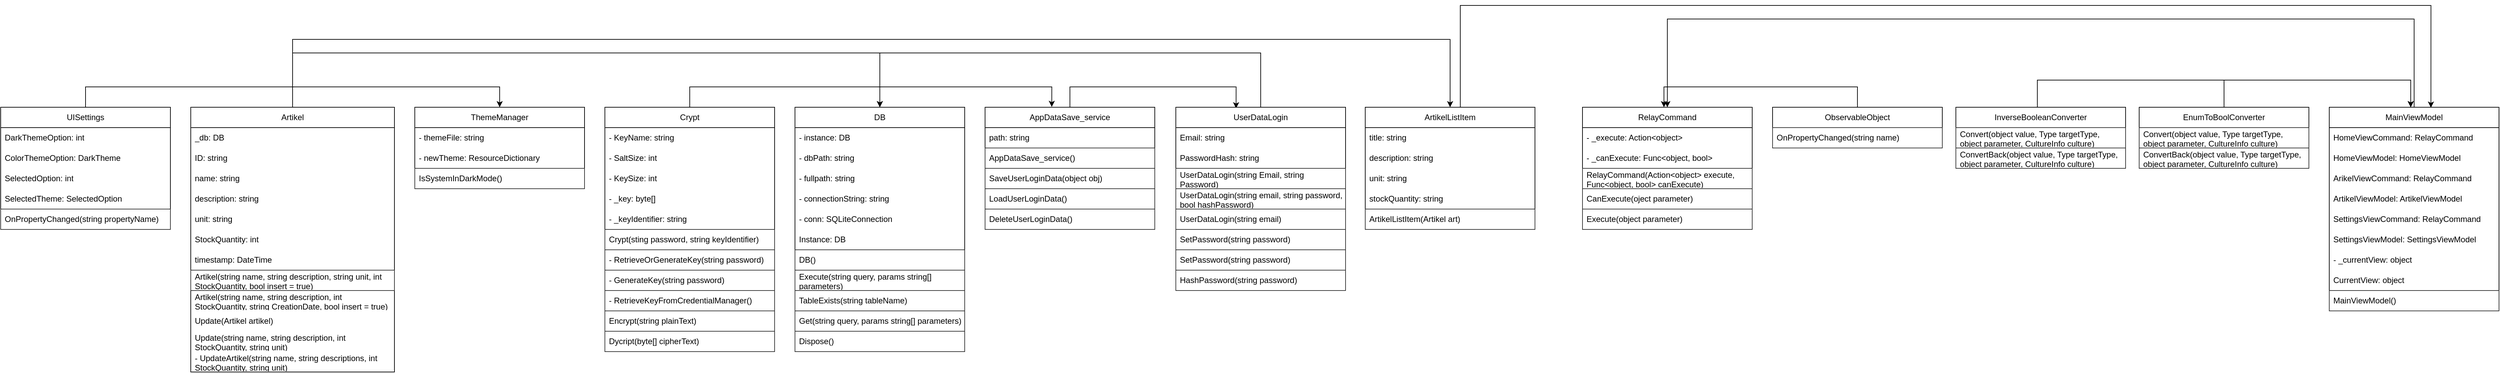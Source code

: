 <mxfile version="27.1.4">
  <diagram name="Seite-1" id="9jgpsllYjkBiMr9jGn8B">
    <mxGraphModel dx="4990" dy="2447" grid="1" gridSize="10" guides="1" tooltips="1" connect="1" arrows="1" fold="1" page="1" pageScale="1" pageWidth="827" pageHeight="1169" math="0" shadow="0">
      <root>
        <mxCell id="0" />
        <mxCell id="1" parent="0" />
        <mxCell id="Iei1TvvrwYdSUah-HN4D-150" style="edgeStyle=orthogonalEdgeStyle;rounded=0;orthogonalLoop=1;jettySize=auto;html=1;entryX=0.5;entryY=0;entryDx=0;entryDy=0;" edge="1" parent="1" source="r9rofmF0vpYyHbrX1Jv8-57" target="Iei1TvvrwYdSUah-HN4D-39">
          <mxGeometry relative="1" as="geometry">
            <Array as="points">
              <mxPoint x="-615" y="160" />
              <mxPoint x="-5" y="160" />
            </Array>
          </mxGeometry>
        </mxCell>
        <mxCell id="r9rofmF0vpYyHbrX1Jv8-57" value="UISettings" style="swimlane;fontStyle=0;childLayout=stackLayout;horizontal=1;startSize=30;horizontalStack=0;resizeParent=1;resizeParentMax=0;resizeLast=0;collapsible=1;marginBottom=0;whiteSpace=wrap;html=1;" parent="1" vertex="1">
          <mxGeometry x="-740" y="190" width="250" height="180" as="geometry">
            <mxRectangle x="-740" y="190" width="100" height="30" as="alternateBounds" />
          </mxGeometry>
        </mxCell>
        <mxCell id="r9rofmF0vpYyHbrX1Jv8-58" value="DarkThemeOption: int" style="text;strokeColor=none;fillColor=none;align=left;verticalAlign=middle;spacingLeft=4;spacingRight=4;overflow=hidden;points=[[0,0.5],[1,0.5]];portConstraint=eastwest;rotatable=0;whiteSpace=wrap;html=1;" parent="r9rofmF0vpYyHbrX1Jv8-57" vertex="1">
          <mxGeometry y="30" width="250" height="30" as="geometry" />
        </mxCell>
        <mxCell id="r9rofmF0vpYyHbrX1Jv8-59" value="ColorThemeOption: DarkTheme" style="text;strokeColor=none;fillColor=none;align=left;verticalAlign=middle;spacingLeft=4;spacingRight=4;overflow=hidden;points=[[0,0.5],[1,0.5]];portConstraint=eastwest;rotatable=0;whiteSpace=wrap;html=1;" parent="r9rofmF0vpYyHbrX1Jv8-57" vertex="1">
          <mxGeometry y="60" width="250" height="30" as="geometry" />
        </mxCell>
        <mxCell id="r9rofmF0vpYyHbrX1Jv8-60" value="SelectedOption: int" style="text;strokeColor=none;fillColor=none;align=left;verticalAlign=middle;spacingLeft=4;spacingRight=4;overflow=hidden;points=[[0,0.5],[1,0.5]];portConstraint=eastwest;rotatable=0;whiteSpace=wrap;html=1;" parent="r9rofmF0vpYyHbrX1Jv8-57" vertex="1">
          <mxGeometry y="90" width="250" height="30" as="geometry" />
        </mxCell>
        <mxCell id="Iei1TvvrwYdSUah-HN4D-3" value="SelectedTheme: SelectedOption" style="text;strokeColor=none;fillColor=none;align=left;verticalAlign=middle;spacingLeft=4;spacingRight=4;overflow=hidden;points=[[0,0.5],[1,0.5]];portConstraint=eastwest;rotatable=0;whiteSpace=wrap;html=1;" vertex="1" parent="r9rofmF0vpYyHbrX1Jv8-57">
          <mxGeometry y="120" width="250" height="30" as="geometry" />
        </mxCell>
        <mxCell id="Iei1TvvrwYdSUah-HN4D-1" value="OnPropertyChanged(string propertyName)" style="text;strokeColor=#313131;fillColor=none;align=left;verticalAlign=middle;spacingLeft=4;spacingRight=4;overflow=hidden;points=[[0,0.5],[1,0.5]];portConstraint=eastwest;rotatable=0;whiteSpace=wrap;html=1;" vertex="1" parent="r9rofmF0vpYyHbrX1Jv8-57">
          <mxGeometry y="150" width="250" height="30" as="geometry" />
        </mxCell>
        <mxCell id="Iei1TvvrwYdSUah-HN4D-147" style="edgeStyle=orthogonalEdgeStyle;rounded=0;orthogonalLoop=1;jettySize=auto;html=1;entryX=0.5;entryY=0;entryDx=0;entryDy=0;" edge="1" parent="1" source="Iei1TvvrwYdSUah-HN4D-4" target="Iei1TvvrwYdSUah-HN4D-52">
          <mxGeometry relative="1" as="geometry">
            <mxPoint x="560" y="180" as="targetPoint" />
            <Array as="points">
              <mxPoint x="-310" y="110" />
              <mxPoint x="555" y="110" />
            </Array>
          </mxGeometry>
        </mxCell>
        <mxCell id="Iei1TvvrwYdSUah-HN4D-149" style="edgeStyle=orthogonalEdgeStyle;rounded=0;orthogonalLoop=1;jettySize=auto;html=1;entryX=0.5;entryY=0;entryDx=0;entryDy=0;" edge="1" parent="1" source="Iei1TvvrwYdSUah-HN4D-4" target="Iei1TvvrwYdSUah-HN4D-91">
          <mxGeometry relative="1" as="geometry">
            <mxPoint x="1090" y="50" as="targetPoint" />
            <Array as="points">
              <mxPoint x="-310" y="90" />
              <mxPoint x="1395" y="90" />
            </Array>
          </mxGeometry>
        </mxCell>
        <mxCell id="Iei1TvvrwYdSUah-HN4D-4" value="Artikel" style="swimlane;fontStyle=0;childLayout=stackLayout;horizontal=1;startSize=30;horizontalStack=0;resizeParent=1;resizeParentMax=0;resizeLast=0;collapsible=1;marginBottom=0;whiteSpace=wrap;html=1;" vertex="1" parent="1">
          <mxGeometry x="-460" y="190" width="300" height="390" as="geometry">
            <mxRectangle x="-740" y="190" width="100" height="30" as="alternateBounds" />
          </mxGeometry>
        </mxCell>
        <mxCell id="Iei1TvvrwYdSUah-HN4D-5" value="_db: DB" style="text;strokeColor=none;fillColor=none;align=left;verticalAlign=middle;spacingLeft=4;spacingRight=4;overflow=hidden;points=[[0,0.5],[1,0.5]];portConstraint=eastwest;rotatable=0;whiteSpace=wrap;html=1;" vertex="1" parent="Iei1TvvrwYdSUah-HN4D-4">
          <mxGeometry y="30" width="300" height="30" as="geometry" />
        </mxCell>
        <mxCell id="Iei1TvvrwYdSUah-HN4D-6" value="ID: string" style="text;strokeColor=none;fillColor=none;align=left;verticalAlign=middle;spacingLeft=4;spacingRight=4;overflow=hidden;points=[[0,0.5],[1,0.5]];portConstraint=eastwest;rotatable=0;whiteSpace=wrap;html=1;" vertex="1" parent="Iei1TvvrwYdSUah-HN4D-4">
          <mxGeometry y="60" width="300" height="30" as="geometry" />
        </mxCell>
        <mxCell id="Iei1TvvrwYdSUah-HN4D-7" value="name: string" style="text;strokeColor=none;fillColor=none;align=left;verticalAlign=middle;spacingLeft=4;spacingRight=4;overflow=hidden;points=[[0,0.5],[1,0.5]];portConstraint=eastwest;rotatable=0;whiteSpace=wrap;html=1;" vertex="1" parent="Iei1TvvrwYdSUah-HN4D-4">
          <mxGeometry y="90" width="300" height="30" as="geometry" />
        </mxCell>
        <mxCell id="Iei1TvvrwYdSUah-HN4D-10" value="description: string" style="text;strokeColor=none;fillColor=none;align=left;verticalAlign=middle;spacingLeft=4;spacingRight=4;overflow=hidden;points=[[0,0.5],[1,0.5]];portConstraint=eastwest;rotatable=0;whiteSpace=wrap;html=1;" vertex="1" parent="Iei1TvvrwYdSUah-HN4D-4">
          <mxGeometry y="120" width="300" height="30" as="geometry" />
        </mxCell>
        <mxCell id="Iei1TvvrwYdSUah-HN4D-11" value="unit: string" style="text;strokeColor=none;fillColor=none;align=left;verticalAlign=middle;spacingLeft=4;spacingRight=4;overflow=hidden;points=[[0,0.5],[1,0.5]];portConstraint=eastwest;rotatable=0;whiteSpace=wrap;html=1;" vertex="1" parent="Iei1TvvrwYdSUah-HN4D-4">
          <mxGeometry y="150" width="300" height="30" as="geometry" />
        </mxCell>
        <mxCell id="Iei1TvvrwYdSUah-HN4D-8" value="StockQuantity: int" style="text;strokeColor=none;fillColor=none;align=left;verticalAlign=middle;spacingLeft=4;spacingRight=4;overflow=hidden;points=[[0,0.5],[1,0.5]];portConstraint=eastwest;rotatable=0;whiteSpace=wrap;html=1;" vertex="1" parent="Iei1TvvrwYdSUah-HN4D-4">
          <mxGeometry y="180" width="300" height="30" as="geometry" />
        </mxCell>
        <mxCell id="Iei1TvvrwYdSUah-HN4D-12" value="timestamp: DateTime" style="text;strokeColor=none;fillColor=none;align=left;verticalAlign=middle;spacingLeft=4;spacingRight=4;overflow=hidden;points=[[0,0.5],[1,0.5]];portConstraint=eastwest;rotatable=0;whiteSpace=wrap;html=1;" vertex="1" parent="Iei1TvvrwYdSUah-HN4D-4">
          <mxGeometry y="210" width="300" height="30" as="geometry" />
        </mxCell>
        <mxCell id="Iei1TvvrwYdSUah-HN4D-9" value="Artikel(string name, string description, string unit, int StockQuantity, bool insert = true)" style="text;strokeColor=#313131;fillColor=none;align=left;verticalAlign=middle;spacingLeft=4;spacingRight=4;overflow=hidden;points=[[0,0.5],[1,0.5]];portConstraint=eastwest;rotatable=0;whiteSpace=wrap;html=1;" vertex="1" parent="Iei1TvvrwYdSUah-HN4D-4">
          <mxGeometry y="240" width="300" height="30" as="geometry" />
        </mxCell>
        <mxCell id="Iei1TvvrwYdSUah-HN4D-16" value="Artikel(string name, string description, int StockQuantity, string CreationDate, bool insert = true)" style="text;strokeColor=none;fillColor=none;align=left;verticalAlign=middle;spacingLeft=4;spacingRight=4;overflow=hidden;points=[[0,0.5],[1,0.5]];portConstraint=eastwest;rotatable=0;whiteSpace=wrap;html=1;" vertex="1" parent="Iei1TvvrwYdSUah-HN4D-4">
          <mxGeometry y="270" width="300" height="30" as="geometry" />
        </mxCell>
        <mxCell id="Iei1TvvrwYdSUah-HN4D-18" value="Update(Artikel artikel)" style="text;strokeColor=none;fillColor=none;align=left;verticalAlign=middle;spacingLeft=4;spacingRight=4;overflow=hidden;points=[[0,0.5],[1,0.5]];portConstraint=eastwest;rotatable=0;whiteSpace=wrap;html=1;" vertex="1" parent="Iei1TvvrwYdSUah-HN4D-4">
          <mxGeometry y="300" width="300" height="30" as="geometry" />
        </mxCell>
        <mxCell id="Iei1TvvrwYdSUah-HN4D-17" value="Update(string name, string description, int StockQuantity, string unit)" style="text;strokeColor=none;fillColor=none;align=left;verticalAlign=middle;spacingLeft=4;spacingRight=4;overflow=hidden;points=[[0,0.5],[1,0.5]];portConstraint=eastwest;rotatable=0;whiteSpace=wrap;html=1;" vertex="1" parent="Iei1TvvrwYdSUah-HN4D-4">
          <mxGeometry y="330" width="300" height="30" as="geometry" />
        </mxCell>
        <mxCell id="Iei1TvvrwYdSUah-HN4D-19" value="- UpdateArtikel(string name, string descriptions, int StockQuantity, string unit)" style="text;strokeColor=none;fillColor=none;align=left;verticalAlign=middle;spacingLeft=4;spacingRight=4;overflow=hidden;points=[[0,0.5],[1,0.5]];portConstraint=eastwest;rotatable=0;whiteSpace=wrap;html=1;" vertex="1" parent="Iei1TvvrwYdSUah-HN4D-4">
          <mxGeometry y="360" width="300" height="30" as="geometry" />
        </mxCell>
        <mxCell id="Iei1TvvrwYdSUah-HN4D-20" value="Crypt" style="swimlane;fontStyle=0;childLayout=stackLayout;horizontal=1;startSize=30;horizontalStack=0;resizeParent=1;resizeParentMax=0;resizeLast=0;collapsible=1;marginBottom=0;whiteSpace=wrap;html=1;" vertex="1" parent="1">
          <mxGeometry x="150" y="190" width="250" height="360" as="geometry">
            <mxRectangle x="-740" y="190" width="100" height="30" as="alternateBounds" />
          </mxGeometry>
        </mxCell>
        <mxCell id="Iei1TvvrwYdSUah-HN4D-21" value="- KeyName: string" style="text;strokeColor=none;fillColor=none;align=left;verticalAlign=middle;spacingLeft=4;spacingRight=4;overflow=hidden;points=[[0,0.5],[1,0.5]];portConstraint=eastwest;rotatable=0;whiteSpace=wrap;html=1;" vertex="1" parent="Iei1TvvrwYdSUah-HN4D-20">
          <mxGeometry y="30" width="250" height="30" as="geometry" />
        </mxCell>
        <mxCell id="Iei1TvvrwYdSUah-HN4D-22" value="- SaltSize: int" style="text;strokeColor=none;fillColor=none;align=left;verticalAlign=middle;spacingLeft=4;spacingRight=4;overflow=hidden;points=[[0,0.5],[1,0.5]];portConstraint=eastwest;rotatable=0;whiteSpace=wrap;html=1;" vertex="1" parent="Iei1TvvrwYdSUah-HN4D-20">
          <mxGeometry y="60" width="250" height="30" as="geometry" />
        </mxCell>
        <mxCell id="Iei1TvvrwYdSUah-HN4D-23" value="- KeySize: int" style="text;strokeColor=none;fillColor=none;align=left;verticalAlign=middle;spacingLeft=4;spacingRight=4;overflow=hidden;points=[[0,0.5],[1,0.5]];portConstraint=eastwest;rotatable=0;whiteSpace=wrap;html=1;" vertex="1" parent="Iei1TvvrwYdSUah-HN4D-20">
          <mxGeometry y="90" width="250" height="30" as="geometry" />
        </mxCell>
        <mxCell id="Iei1TvvrwYdSUah-HN4D-24" value="- _key: byte[]" style="text;strokeColor=none;fillColor=none;align=left;verticalAlign=middle;spacingLeft=4;spacingRight=4;overflow=hidden;points=[[0,0.5],[1,0.5]];portConstraint=eastwest;rotatable=0;whiteSpace=wrap;html=1;" vertex="1" parent="Iei1TvvrwYdSUah-HN4D-20">
          <mxGeometry y="120" width="250" height="30" as="geometry" />
        </mxCell>
        <mxCell id="Iei1TvvrwYdSUah-HN4D-26" value="- _keyIdentifier: string" style="text;strokeColor=none;fillColor=none;align=left;verticalAlign=middle;spacingLeft=4;spacingRight=4;overflow=hidden;points=[[0,0.5],[1,0.5]];portConstraint=eastwest;rotatable=0;whiteSpace=wrap;html=1;" vertex="1" parent="Iei1TvvrwYdSUah-HN4D-20">
          <mxGeometry y="150" width="250" height="30" as="geometry" />
        </mxCell>
        <mxCell id="Iei1TvvrwYdSUah-HN4D-25" value="Crypt(sting password, string keyIdentifier)" style="text;strokeColor=#313131;fillColor=none;align=left;verticalAlign=middle;spacingLeft=4;spacingRight=4;overflow=hidden;points=[[0,0.5],[1,0.5]];portConstraint=eastwest;rotatable=0;whiteSpace=wrap;html=1;" vertex="1" parent="Iei1TvvrwYdSUah-HN4D-20">
          <mxGeometry y="180" width="250" height="30" as="geometry" />
        </mxCell>
        <mxCell id="Iei1TvvrwYdSUah-HN4D-34" value="- RetrieveOrGenerateKey(string password)" style="text;strokeColor=#313131;fillColor=none;align=left;verticalAlign=middle;spacingLeft=4;spacingRight=4;overflow=hidden;points=[[0,0.5],[1,0.5]];portConstraint=eastwest;rotatable=0;whiteSpace=wrap;html=1;" vertex="1" parent="Iei1TvvrwYdSUah-HN4D-20">
          <mxGeometry y="210" width="250" height="30" as="geometry" />
        </mxCell>
        <mxCell id="Iei1TvvrwYdSUah-HN4D-35" value="- GenerateKey(string password)" style="text;strokeColor=#313131;fillColor=none;align=left;verticalAlign=middle;spacingLeft=4;spacingRight=4;overflow=hidden;points=[[0,0.5],[1,0.5]];portConstraint=eastwest;rotatable=0;whiteSpace=wrap;html=1;" vertex="1" parent="Iei1TvvrwYdSUah-HN4D-20">
          <mxGeometry y="240" width="250" height="30" as="geometry" />
        </mxCell>
        <mxCell id="Iei1TvvrwYdSUah-HN4D-37" value="- RetrieveKeyFromCredentialManager()" style="text;strokeColor=#313131;fillColor=none;align=left;verticalAlign=middle;spacingLeft=4;spacingRight=4;overflow=hidden;points=[[0,0.5],[1,0.5]];portConstraint=eastwest;rotatable=0;whiteSpace=wrap;html=1;" vertex="1" parent="Iei1TvvrwYdSUah-HN4D-20">
          <mxGeometry y="270" width="250" height="30" as="geometry" />
        </mxCell>
        <mxCell id="Iei1TvvrwYdSUah-HN4D-38" value="Encrypt(string plainText)" style="text;strokeColor=#313131;fillColor=none;align=left;verticalAlign=middle;spacingLeft=4;spacingRight=4;overflow=hidden;points=[[0,0.5],[1,0.5]];portConstraint=eastwest;rotatable=0;whiteSpace=wrap;html=1;" vertex="1" parent="Iei1TvvrwYdSUah-HN4D-20">
          <mxGeometry y="300" width="250" height="30" as="geometry" />
        </mxCell>
        <mxCell id="Iei1TvvrwYdSUah-HN4D-36" value="Dycript(byte[] cipherText)" style="text;strokeColor=#313131;fillColor=none;align=left;verticalAlign=middle;spacingLeft=4;spacingRight=4;overflow=hidden;points=[[0,0.5],[1,0.5]];portConstraint=eastwest;rotatable=0;whiteSpace=wrap;html=1;" vertex="1" parent="Iei1TvvrwYdSUah-HN4D-20">
          <mxGeometry y="330" width="250" height="30" as="geometry" />
        </mxCell>
        <mxCell id="Iei1TvvrwYdSUah-HN4D-39" value="ThemeManager" style="swimlane;fontStyle=0;childLayout=stackLayout;horizontal=1;startSize=30;horizontalStack=0;resizeParent=1;resizeParentMax=0;resizeLast=0;collapsible=1;marginBottom=0;whiteSpace=wrap;html=1;" vertex="1" parent="1">
          <mxGeometry x="-130" y="190" width="250" height="120" as="geometry">
            <mxRectangle x="-740" y="190" width="100" height="30" as="alternateBounds" />
          </mxGeometry>
        </mxCell>
        <mxCell id="Iei1TvvrwYdSUah-HN4D-40" value="- themeFile: string" style="text;strokeColor=none;fillColor=none;align=left;verticalAlign=middle;spacingLeft=4;spacingRight=4;overflow=hidden;points=[[0,0.5],[1,0.5]];portConstraint=eastwest;rotatable=0;whiteSpace=wrap;html=1;" vertex="1" parent="Iei1TvvrwYdSUah-HN4D-39">
          <mxGeometry y="30" width="250" height="30" as="geometry" />
        </mxCell>
        <mxCell id="Iei1TvvrwYdSUah-HN4D-41" value="- newTheme: ResourceDictionary" style="text;strokeColor=none;fillColor=none;align=left;verticalAlign=middle;spacingLeft=4;spacingRight=4;overflow=hidden;points=[[0,0.5],[1,0.5]];portConstraint=eastwest;rotatable=0;whiteSpace=wrap;html=1;" vertex="1" parent="Iei1TvvrwYdSUah-HN4D-39">
          <mxGeometry y="60" width="250" height="30" as="geometry" />
        </mxCell>
        <mxCell id="Iei1TvvrwYdSUah-HN4D-45" value="IsSystemInDarkMode()" style="text;strokeColor=#313131;fillColor=none;align=left;verticalAlign=middle;spacingLeft=4;spacingRight=4;overflow=hidden;points=[[0,0.5],[1,0.5]];portConstraint=eastwest;rotatable=0;whiteSpace=wrap;html=1;" vertex="1" parent="Iei1TvvrwYdSUah-HN4D-39">
          <mxGeometry y="90" width="250" height="30" as="geometry" />
        </mxCell>
        <mxCell id="Iei1TvvrwYdSUah-HN4D-52" value="DB" style="swimlane;fontStyle=0;childLayout=stackLayout;horizontal=1;startSize=30;horizontalStack=0;resizeParent=1;resizeParentMax=0;resizeLast=0;collapsible=1;marginBottom=0;whiteSpace=wrap;html=1;" vertex="1" parent="1">
          <mxGeometry x="430" y="190" width="250" height="360" as="geometry">
            <mxRectangle x="-740" y="190" width="100" height="30" as="alternateBounds" />
          </mxGeometry>
        </mxCell>
        <mxCell id="Iei1TvvrwYdSUah-HN4D-53" value="- instance: DB" style="text;strokeColor=none;fillColor=none;align=left;verticalAlign=middle;spacingLeft=4;spacingRight=4;overflow=hidden;points=[[0,0.5],[1,0.5]];portConstraint=eastwest;rotatable=0;whiteSpace=wrap;html=1;" vertex="1" parent="Iei1TvvrwYdSUah-HN4D-52">
          <mxGeometry y="30" width="250" height="30" as="geometry" />
        </mxCell>
        <mxCell id="Iei1TvvrwYdSUah-HN4D-54" value="- dbPath: string" style="text;strokeColor=none;fillColor=none;align=left;verticalAlign=middle;spacingLeft=4;spacingRight=4;overflow=hidden;points=[[0,0.5],[1,0.5]];portConstraint=eastwest;rotatable=0;whiteSpace=wrap;html=1;" vertex="1" parent="Iei1TvvrwYdSUah-HN4D-52">
          <mxGeometry y="60" width="250" height="30" as="geometry" />
        </mxCell>
        <mxCell id="Iei1TvvrwYdSUah-HN4D-55" value="- fullpath: string" style="text;strokeColor=none;fillColor=none;align=left;verticalAlign=middle;spacingLeft=4;spacingRight=4;overflow=hidden;points=[[0,0.5],[1,0.5]];portConstraint=eastwest;rotatable=0;whiteSpace=wrap;html=1;" vertex="1" parent="Iei1TvvrwYdSUah-HN4D-52">
          <mxGeometry y="90" width="250" height="30" as="geometry" />
        </mxCell>
        <mxCell id="Iei1TvvrwYdSUah-HN4D-56" value="- connectionString: string" style="text;strokeColor=none;fillColor=none;align=left;verticalAlign=middle;spacingLeft=4;spacingRight=4;overflow=hidden;points=[[0,0.5],[1,0.5]];portConstraint=eastwest;rotatable=0;whiteSpace=wrap;html=1;" vertex="1" parent="Iei1TvvrwYdSUah-HN4D-52">
          <mxGeometry y="120" width="250" height="30" as="geometry" />
        </mxCell>
        <mxCell id="Iei1TvvrwYdSUah-HN4D-57" value="- conn: SQLiteConnection" style="text;strokeColor=none;fillColor=none;align=left;verticalAlign=middle;spacingLeft=4;spacingRight=4;overflow=hidden;points=[[0,0.5],[1,0.5]];portConstraint=eastwest;rotatable=0;whiteSpace=wrap;html=1;" vertex="1" parent="Iei1TvvrwYdSUah-HN4D-52">
          <mxGeometry y="150" width="250" height="30" as="geometry" />
        </mxCell>
        <mxCell id="Iei1TvvrwYdSUah-HN4D-64" value="Instance: DB" style="text;strokeColor=none;fillColor=none;align=left;verticalAlign=middle;spacingLeft=4;spacingRight=4;overflow=hidden;points=[[0,0.5],[1,0.5]];portConstraint=eastwest;rotatable=0;whiteSpace=wrap;html=1;" vertex="1" parent="Iei1TvvrwYdSUah-HN4D-52">
          <mxGeometry y="180" width="250" height="30" as="geometry" />
        </mxCell>
        <mxCell id="Iei1TvvrwYdSUah-HN4D-58" value="DB()" style="text;strokeColor=#313131;fillColor=none;align=left;verticalAlign=middle;spacingLeft=4;spacingRight=4;overflow=hidden;points=[[0,0.5],[1,0.5]];portConstraint=eastwest;rotatable=0;whiteSpace=wrap;html=1;" vertex="1" parent="Iei1TvvrwYdSUah-HN4D-52">
          <mxGeometry y="210" width="250" height="30" as="geometry" />
        </mxCell>
        <mxCell id="Iei1TvvrwYdSUah-HN4D-59" value="Execute(string query, params string[] parameters)" style="text;strokeColor=#313131;fillColor=none;align=left;verticalAlign=middle;spacingLeft=4;spacingRight=4;overflow=hidden;points=[[0,0.5],[1,0.5]];portConstraint=eastwest;rotatable=0;whiteSpace=wrap;html=1;" vertex="1" parent="Iei1TvvrwYdSUah-HN4D-52">
          <mxGeometry y="240" width="250" height="30" as="geometry" />
        </mxCell>
        <mxCell id="Iei1TvvrwYdSUah-HN4D-60" value="TableExists(string tableName)" style="text;strokeColor=#313131;fillColor=none;align=left;verticalAlign=middle;spacingLeft=4;spacingRight=4;overflow=hidden;points=[[0,0.5],[1,0.5]];portConstraint=eastwest;rotatable=0;whiteSpace=wrap;html=1;" vertex="1" parent="Iei1TvvrwYdSUah-HN4D-52">
          <mxGeometry y="270" width="250" height="30" as="geometry" />
        </mxCell>
        <mxCell id="Iei1TvvrwYdSUah-HN4D-61" value="Get(string query, params string[] parameters)" style="text;strokeColor=#313131;fillColor=none;align=left;verticalAlign=middle;spacingLeft=4;spacingRight=4;overflow=hidden;points=[[0,0.5],[1,0.5]];portConstraint=eastwest;rotatable=0;whiteSpace=wrap;html=1;" vertex="1" parent="Iei1TvvrwYdSUah-HN4D-52">
          <mxGeometry y="300" width="250" height="30" as="geometry" />
        </mxCell>
        <mxCell id="Iei1TvvrwYdSUah-HN4D-66" value="Dispose()" style="text;strokeColor=#313131;fillColor=none;align=left;verticalAlign=middle;spacingLeft=4;spacingRight=4;overflow=hidden;points=[[0,0.5],[1,0.5]];portConstraint=eastwest;rotatable=0;whiteSpace=wrap;html=1;" vertex="1" parent="Iei1TvvrwYdSUah-HN4D-52">
          <mxGeometry y="330" width="250" height="30" as="geometry" />
        </mxCell>
        <mxCell id="Iei1TvvrwYdSUah-HN4D-145" style="edgeStyle=orthogonalEdgeStyle;rounded=0;orthogonalLoop=1;jettySize=auto;html=1;entryX=0.355;entryY=0.006;entryDx=0;entryDy=0;entryPerimeter=0;" edge="1" parent="1" source="Iei1TvvrwYdSUah-HN4D-67" target="Iei1TvvrwYdSUah-HN4D-80">
          <mxGeometry relative="1" as="geometry">
            <Array as="points">
              <mxPoint x="835" y="160" />
              <mxPoint x="1080" y="160" />
            </Array>
          </mxGeometry>
        </mxCell>
        <mxCell id="Iei1TvvrwYdSUah-HN4D-67" value="AppDataSave_service" style="swimlane;fontStyle=0;childLayout=stackLayout;horizontal=1;startSize=30;horizontalStack=0;resizeParent=1;resizeParentMax=0;resizeLast=0;collapsible=1;marginBottom=0;whiteSpace=wrap;html=1;" vertex="1" parent="1">
          <mxGeometry x="710" y="190" width="250" height="180" as="geometry">
            <mxRectangle x="-740" y="190" width="100" height="30" as="alternateBounds" />
          </mxGeometry>
        </mxCell>
        <mxCell id="Iei1TvvrwYdSUah-HN4D-68" value="path: string" style="text;strokeColor=none;fillColor=none;align=left;verticalAlign=middle;spacingLeft=4;spacingRight=4;overflow=hidden;points=[[0,0.5],[1,0.5]];portConstraint=eastwest;rotatable=0;whiteSpace=wrap;html=1;" vertex="1" parent="Iei1TvvrwYdSUah-HN4D-67">
          <mxGeometry y="30" width="250" height="30" as="geometry" />
        </mxCell>
        <mxCell id="Iei1TvvrwYdSUah-HN4D-74" value="&lt;span style=&quot;text-align: center;&quot;&gt;AppDataSave_service()&lt;/span&gt;" style="text;strokeColor=#313131;fillColor=none;align=left;verticalAlign=middle;spacingLeft=4;spacingRight=4;overflow=hidden;points=[[0,0.5],[1,0.5]];portConstraint=eastwest;rotatable=0;whiteSpace=wrap;html=1;" vertex="1" parent="Iei1TvvrwYdSUah-HN4D-67">
          <mxGeometry y="60" width="250" height="30" as="geometry" />
        </mxCell>
        <mxCell id="Iei1TvvrwYdSUah-HN4D-75" value="SaveUserLoginData(object obj)" style="text;strokeColor=#313131;fillColor=none;align=left;verticalAlign=middle;spacingLeft=4;spacingRight=4;overflow=hidden;points=[[0,0.5],[1,0.5]];portConstraint=eastwest;rotatable=0;whiteSpace=wrap;html=1;" vertex="1" parent="Iei1TvvrwYdSUah-HN4D-67">
          <mxGeometry y="90" width="250" height="30" as="geometry" />
        </mxCell>
        <mxCell id="Iei1TvvrwYdSUah-HN4D-76" value="LoadUserLoginData()" style="text;strokeColor=#313131;fillColor=none;align=left;verticalAlign=middle;spacingLeft=4;spacingRight=4;overflow=hidden;points=[[0,0.5],[1,0.5]];portConstraint=eastwest;rotatable=0;whiteSpace=wrap;html=1;" vertex="1" parent="Iei1TvvrwYdSUah-HN4D-67">
          <mxGeometry y="120" width="250" height="30" as="geometry" />
        </mxCell>
        <mxCell id="Iei1TvvrwYdSUah-HN4D-79" value="DeleteUserLoginData()" style="text;strokeColor=#313131;fillColor=none;align=left;verticalAlign=middle;spacingLeft=4;spacingRight=4;overflow=hidden;points=[[0,0.5],[1,0.5]];portConstraint=eastwest;rotatable=0;whiteSpace=wrap;html=1;" vertex="1" parent="Iei1TvvrwYdSUah-HN4D-67">
          <mxGeometry y="150" width="250" height="30" as="geometry" />
        </mxCell>
        <mxCell id="Iei1TvvrwYdSUah-HN4D-144" style="edgeStyle=orthogonalEdgeStyle;rounded=0;orthogonalLoop=1;jettySize=auto;html=1;entryX=0.5;entryY=0;entryDx=0;entryDy=0;" edge="1" parent="1" source="Iei1TvvrwYdSUah-HN4D-80" target="Iei1TvvrwYdSUah-HN4D-52">
          <mxGeometry relative="1" as="geometry">
            <Array as="points">
              <mxPoint x="1116" y="110" />
              <mxPoint x="555" y="110" />
            </Array>
          </mxGeometry>
        </mxCell>
        <mxCell id="Iei1TvvrwYdSUah-HN4D-80" value="UserDataLogin" style="swimlane;fontStyle=0;childLayout=stackLayout;horizontal=1;startSize=30;horizontalStack=0;resizeParent=1;resizeParentMax=0;resizeLast=0;collapsible=1;marginBottom=0;whiteSpace=wrap;html=1;" vertex="1" parent="1">
          <mxGeometry x="991" y="190" width="250" height="270" as="geometry">
            <mxRectangle x="-740" y="190" width="100" height="30" as="alternateBounds" />
          </mxGeometry>
        </mxCell>
        <mxCell id="Iei1TvvrwYdSUah-HN4D-81" value="Email: string" style="text;strokeColor=none;fillColor=none;align=left;verticalAlign=middle;spacingLeft=4;spacingRight=4;overflow=hidden;points=[[0,0.5],[1,0.5]];portConstraint=eastwest;rotatable=0;whiteSpace=wrap;html=1;" vertex="1" parent="Iei1TvvrwYdSUah-HN4D-80">
          <mxGeometry y="30" width="250" height="30" as="geometry" />
        </mxCell>
        <mxCell id="Iei1TvvrwYdSUah-HN4D-86" value="&lt;span style=&quot;text-align: center;&quot;&gt;PasswordHash: string&lt;/span&gt;" style="text;strokeColor=none;fillColor=none;align=left;verticalAlign=middle;spacingLeft=4;spacingRight=4;overflow=hidden;points=[[0,0.5],[1,0.5]];portConstraint=eastwest;rotatable=0;whiteSpace=wrap;html=1;" vertex="1" parent="Iei1TvvrwYdSUah-HN4D-80">
          <mxGeometry y="60" width="250" height="30" as="geometry" />
        </mxCell>
        <mxCell id="Iei1TvvrwYdSUah-HN4D-83" value="UserDataLogin(string Email, string Password)" style="text;strokeColor=#313131;fillColor=none;align=left;verticalAlign=middle;spacingLeft=4;spacingRight=4;overflow=hidden;points=[[0,0.5],[1,0.5]];portConstraint=eastwest;rotatable=0;whiteSpace=wrap;html=1;" vertex="1" parent="Iei1TvvrwYdSUah-HN4D-80">
          <mxGeometry y="90" width="250" height="30" as="geometry" />
        </mxCell>
        <mxCell id="Iei1TvvrwYdSUah-HN4D-84" value="UserDataLogin(string email, string password, bool hashPassword)" style="text;strokeColor=#313131;fillColor=none;align=left;verticalAlign=middle;spacingLeft=4;spacingRight=4;overflow=hidden;points=[[0,0.5],[1,0.5]];portConstraint=eastwest;rotatable=0;whiteSpace=wrap;html=1;" vertex="1" parent="Iei1TvvrwYdSUah-HN4D-80">
          <mxGeometry y="120" width="250" height="30" as="geometry" />
        </mxCell>
        <mxCell id="Iei1TvvrwYdSUah-HN4D-85" value="UserDataLogin(string email)" style="text;strokeColor=#313131;fillColor=none;align=left;verticalAlign=middle;spacingLeft=4;spacingRight=4;overflow=hidden;points=[[0,0.5],[1,0.5]];portConstraint=eastwest;rotatable=0;whiteSpace=wrap;html=1;" vertex="1" parent="Iei1TvvrwYdSUah-HN4D-80">
          <mxGeometry y="150" width="250" height="30" as="geometry" />
        </mxCell>
        <mxCell id="Iei1TvvrwYdSUah-HN4D-88" value="SetPassword(string password)" style="text;strokeColor=#313131;fillColor=none;align=left;verticalAlign=middle;spacingLeft=4;spacingRight=4;overflow=hidden;points=[[0,0.5],[1,0.5]];portConstraint=eastwest;rotatable=0;whiteSpace=wrap;html=1;" vertex="1" parent="Iei1TvvrwYdSUah-HN4D-80">
          <mxGeometry y="180" width="250" height="30" as="geometry" />
        </mxCell>
        <mxCell id="Iei1TvvrwYdSUah-HN4D-89" value="SetPassword(string password)" style="text;strokeColor=#313131;fillColor=none;align=left;verticalAlign=middle;spacingLeft=4;spacingRight=4;overflow=hidden;points=[[0,0.5],[1,0.5]];portConstraint=eastwest;rotatable=0;whiteSpace=wrap;html=1;" vertex="1" parent="Iei1TvvrwYdSUah-HN4D-80">
          <mxGeometry y="210" width="250" height="30" as="geometry" />
        </mxCell>
        <mxCell id="Iei1TvvrwYdSUah-HN4D-90" value="HashPassword(string password)" style="text;strokeColor=#313131;fillColor=none;align=left;verticalAlign=middle;spacingLeft=4;spacingRight=4;overflow=hidden;points=[[0,0.5],[1,0.5]];portConstraint=eastwest;rotatable=0;whiteSpace=wrap;html=1;" vertex="1" parent="Iei1TvvrwYdSUah-HN4D-80">
          <mxGeometry y="240" width="250" height="30" as="geometry" />
        </mxCell>
        <mxCell id="Iei1TvvrwYdSUah-HN4D-154" style="edgeStyle=orthogonalEdgeStyle;rounded=0;orthogonalLoop=1;jettySize=auto;html=1;entryX=0.599;entryY=0.002;entryDx=0;entryDy=0;entryPerimeter=0;" edge="1" parent="1" source="Iei1TvvrwYdSUah-HN4D-91" target="Iei1TvvrwYdSUah-HN4D-123">
          <mxGeometry relative="1" as="geometry">
            <mxPoint x="2812.963" y="180" as="targetPoint" />
            <Array as="points">
              <mxPoint x="1410" y="40" />
              <mxPoint x="2840" y="40" />
            </Array>
          </mxGeometry>
        </mxCell>
        <mxCell id="Iei1TvvrwYdSUah-HN4D-91" value="ArtikelListItem" style="swimlane;fontStyle=0;childLayout=stackLayout;horizontal=1;startSize=30;horizontalStack=0;resizeParent=1;resizeParentMax=0;resizeLast=0;collapsible=1;marginBottom=0;whiteSpace=wrap;html=1;" vertex="1" parent="1">
          <mxGeometry x="1270" y="190" width="250" height="180" as="geometry">
            <mxRectangle x="-740" y="190" width="100" height="30" as="alternateBounds" />
          </mxGeometry>
        </mxCell>
        <mxCell id="Iei1TvvrwYdSUah-HN4D-92" value="title: string" style="text;strokeColor=none;fillColor=none;align=left;verticalAlign=middle;spacingLeft=4;spacingRight=4;overflow=hidden;points=[[0,0.5],[1,0.5]];portConstraint=eastwest;rotatable=0;whiteSpace=wrap;html=1;" vertex="1" parent="Iei1TvvrwYdSUah-HN4D-91">
          <mxGeometry y="30" width="250" height="30" as="geometry" />
        </mxCell>
        <mxCell id="Iei1TvvrwYdSUah-HN4D-101" value="description: string" style="text;strokeColor=none;fillColor=none;align=left;verticalAlign=middle;spacingLeft=4;spacingRight=4;overflow=hidden;points=[[0,0.5],[1,0.5]];portConstraint=eastwest;rotatable=0;whiteSpace=wrap;html=1;" vertex="1" parent="Iei1TvvrwYdSUah-HN4D-91">
          <mxGeometry y="60" width="250" height="30" as="geometry" />
        </mxCell>
        <mxCell id="Iei1TvvrwYdSUah-HN4D-102" value="unit: string" style="text;strokeColor=none;fillColor=none;align=left;verticalAlign=middle;spacingLeft=4;spacingRight=4;overflow=hidden;points=[[0,0.5],[1,0.5]];portConstraint=eastwest;rotatable=0;whiteSpace=wrap;html=1;" vertex="1" parent="Iei1TvvrwYdSUah-HN4D-91">
          <mxGeometry y="90" width="250" height="30" as="geometry" />
        </mxCell>
        <mxCell id="Iei1TvvrwYdSUah-HN4D-93" value="&lt;div style=&quot;text-align: center;&quot;&gt;&lt;span style=&quot;background-color: transparent; color: light-dark(rgb(0, 0, 0), rgb(255, 255, 255));&quot;&gt;stockQuantity: string&lt;/span&gt;&lt;/div&gt;" style="text;strokeColor=none;fillColor=none;align=left;verticalAlign=middle;spacingLeft=4;spacingRight=4;overflow=hidden;points=[[0,0.5],[1,0.5]];portConstraint=eastwest;rotatable=0;whiteSpace=wrap;html=1;" vertex="1" parent="Iei1TvvrwYdSUah-HN4D-91">
          <mxGeometry y="120" width="250" height="30" as="geometry" />
        </mxCell>
        <mxCell id="Iei1TvvrwYdSUah-HN4D-94" value="ArtikelListItem(Artikel art)" style="text;strokeColor=#313131;fillColor=none;align=left;verticalAlign=middle;spacingLeft=4;spacingRight=4;overflow=hidden;points=[[0,0.5],[1,0.5]];portConstraint=eastwest;rotatable=0;whiteSpace=wrap;html=1;" vertex="1" parent="Iei1TvvrwYdSUah-HN4D-91">
          <mxGeometry y="150" width="250" height="30" as="geometry" />
        </mxCell>
        <mxCell id="Iei1TvvrwYdSUah-HN4D-103" value="RelayCommand" style="swimlane;fontStyle=0;childLayout=stackLayout;horizontal=1;startSize=30;horizontalStack=0;resizeParent=1;resizeParentMax=0;resizeLast=0;collapsible=1;marginBottom=0;whiteSpace=wrap;html=1;" vertex="1" parent="1">
          <mxGeometry x="1590" y="190" width="250" height="180" as="geometry">
            <mxRectangle x="-740" y="190" width="100" height="30" as="alternateBounds" />
          </mxGeometry>
        </mxCell>
        <mxCell id="Iei1TvvrwYdSUah-HN4D-104" value="- _execute: Action&amp;lt;object&amp;gt;" style="text;strokeColor=none;fillColor=none;align=left;verticalAlign=middle;spacingLeft=4;spacingRight=4;overflow=hidden;points=[[0,0.5],[1,0.5]];portConstraint=eastwest;rotatable=0;whiteSpace=wrap;html=1;" vertex="1" parent="Iei1TvvrwYdSUah-HN4D-103">
          <mxGeometry y="30" width="250" height="30" as="geometry" />
        </mxCell>
        <mxCell id="Iei1TvvrwYdSUah-HN4D-105" value="- _canExecute: Func&amp;lt;object, bool&amp;gt;" style="text;strokeColor=none;fillColor=none;align=left;verticalAlign=middle;spacingLeft=4;spacingRight=4;overflow=hidden;points=[[0,0.5],[1,0.5]];portConstraint=eastwest;rotatable=0;whiteSpace=wrap;html=1;" vertex="1" parent="Iei1TvvrwYdSUah-HN4D-103">
          <mxGeometry y="60" width="250" height="30" as="geometry" />
        </mxCell>
        <mxCell id="Iei1TvvrwYdSUah-HN4D-108" value="RelayCommand(Action&amp;lt;object&amp;gt; execute, Func&amp;lt;object, bool&amp;gt; canExecute)" style="text;strokeColor=#313131;fillColor=none;align=left;verticalAlign=middle;spacingLeft=4;spacingRight=4;overflow=hidden;points=[[0,0.5],[1,0.5]];portConstraint=eastwest;rotatable=0;whiteSpace=wrap;html=1;" vertex="1" parent="Iei1TvvrwYdSUah-HN4D-103">
          <mxGeometry y="90" width="250" height="30" as="geometry" />
        </mxCell>
        <mxCell id="Iei1TvvrwYdSUah-HN4D-109" value="CanExecute(oject parameter)" style="text;strokeColor=#313131;fillColor=none;align=left;verticalAlign=middle;spacingLeft=4;spacingRight=4;overflow=hidden;points=[[0,0.5],[1,0.5]];portConstraint=eastwest;rotatable=0;whiteSpace=wrap;html=1;" vertex="1" parent="Iei1TvvrwYdSUah-HN4D-103">
          <mxGeometry y="120" width="250" height="30" as="geometry" />
        </mxCell>
        <mxCell id="Iei1TvvrwYdSUah-HN4D-110" value="Execute(object parameter)" style="text;strokeColor=#313131;fillColor=none;align=left;verticalAlign=middle;spacingLeft=4;spacingRight=4;overflow=hidden;points=[[0,0.5],[1,0.5]];portConstraint=eastwest;rotatable=0;whiteSpace=wrap;html=1;" vertex="1" parent="Iei1TvvrwYdSUah-HN4D-103">
          <mxGeometry y="150" width="250" height="30" as="geometry" />
        </mxCell>
        <mxCell id="Iei1TvvrwYdSUah-HN4D-151" style="edgeStyle=orthogonalEdgeStyle;rounded=0;orthogonalLoop=1;jettySize=auto;html=1;" edge="1" parent="1" source="Iei1TvvrwYdSUah-HN4D-111">
          <mxGeometry relative="1" as="geometry">
            <mxPoint x="1710" y="190" as="targetPoint" />
            <Array as="points">
              <mxPoint x="1995" y="160" />
              <mxPoint x="1710" y="160" />
            </Array>
          </mxGeometry>
        </mxCell>
        <mxCell id="Iei1TvvrwYdSUah-HN4D-111" value="ObservableObject" style="swimlane;fontStyle=0;childLayout=stackLayout;horizontal=1;startSize=30;horizontalStack=0;resizeParent=1;resizeParentMax=0;resizeLast=0;collapsible=1;marginBottom=0;whiteSpace=wrap;html=1;" vertex="1" parent="1">
          <mxGeometry x="1870" y="190" width="250" height="60" as="geometry">
            <mxRectangle x="-740" y="190" width="100" height="30" as="alternateBounds" />
          </mxGeometry>
        </mxCell>
        <mxCell id="Iei1TvvrwYdSUah-HN4D-114" value="OnPropertyChanged(string name)" style="text;strokeColor=#313131;fillColor=none;align=left;verticalAlign=middle;spacingLeft=4;spacingRight=4;overflow=hidden;points=[[0,0.5],[1,0.5]];portConstraint=eastwest;rotatable=0;whiteSpace=wrap;html=1;" vertex="1" parent="Iei1TvvrwYdSUah-HN4D-111">
          <mxGeometry y="30" width="250" height="30" as="geometry" />
        </mxCell>
        <mxCell id="Iei1TvvrwYdSUah-HN4D-117" value="InverseBooleanConverter" style="swimlane;fontStyle=0;childLayout=stackLayout;horizontal=1;startSize=30;horizontalStack=0;resizeParent=1;resizeParentMax=0;resizeLast=0;collapsible=1;marginBottom=0;whiteSpace=wrap;html=1;" vertex="1" parent="1">
          <mxGeometry x="2140" y="190" width="250" height="90" as="geometry">
            <mxRectangle x="-740" y="190" width="100" height="30" as="alternateBounds" />
          </mxGeometry>
        </mxCell>
        <mxCell id="Iei1TvvrwYdSUah-HN4D-118" value="Convert(object value, Type targetType, object parameter, CultureInfo culture)" style="text;strokeColor=#313131;fillColor=none;align=left;verticalAlign=middle;spacingLeft=4;spacingRight=4;overflow=hidden;points=[[0,0.5],[1,0.5]];portConstraint=eastwest;rotatable=0;whiteSpace=wrap;html=1;" vertex="1" parent="Iei1TvvrwYdSUah-HN4D-117">
          <mxGeometry y="30" width="250" height="30" as="geometry" />
        </mxCell>
        <mxCell id="Iei1TvvrwYdSUah-HN4D-119" value="ConvertBack(object value, Type targetType, object parameter, CultureInfo culture)" style="text;strokeColor=#313131;fillColor=none;align=left;verticalAlign=middle;spacingLeft=4;spacingRight=4;overflow=hidden;points=[[0,0.5],[1,0.5]];portConstraint=eastwest;rotatable=0;whiteSpace=wrap;html=1;" vertex="1" parent="Iei1TvvrwYdSUah-HN4D-117">
          <mxGeometry y="60" width="250" height="30" as="geometry" />
        </mxCell>
        <mxCell id="Iei1TvvrwYdSUah-HN4D-153" style="edgeStyle=orthogonalEdgeStyle;rounded=0;orthogonalLoop=1;jettySize=auto;html=1;" edge="1" parent="1" source="Iei1TvvrwYdSUah-HN4D-120">
          <mxGeometry relative="1" as="geometry">
            <mxPoint x="2810" y="190" as="targetPoint" />
            <Array as="points">
              <mxPoint x="2535" y="150" />
              <mxPoint x="2810" y="150" />
            </Array>
          </mxGeometry>
        </mxCell>
        <mxCell id="Iei1TvvrwYdSUah-HN4D-120" value="EnumToBoolConverter" style="swimlane;fontStyle=0;childLayout=stackLayout;horizontal=1;startSize=30;horizontalStack=0;resizeParent=1;resizeParentMax=0;resizeLast=0;collapsible=1;marginBottom=0;whiteSpace=wrap;html=1;" vertex="1" parent="1">
          <mxGeometry x="2410" y="190" width="250" height="90" as="geometry">
            <mxRectangle x="-740" y="190" width="100" height="30" as="alternateBounds" />
          </mxGeometry>
        </mxCell>
        <mxCell id="Iei1TvvrwYdSUah-HN4D-121" value="Convert(object value, Type targetType, object parameter, CultureInfo culture)" style="text;strokeColor=#313131;fillColor=none;align=left;verticalAlign=middle;spacingLeft=4;spacingRight=4;overflow=hidden;points=[[0,0.5],[1,0.5]];portConstraint=eastwest;rotatable=0;whiteSpace=wrap;html=1;" vertex="1" parent="Iei1TvvrwYdSUah-HN4D-120">
          <mxGeometry y="30" width="250" height="30" as="geometry" />
        </mxCell>
        <mxCell id="Iei1TvvrwYdSUah-HN4D-122" value="ConvertBack(object value, Type targetType, object parameter, CultureInfo culture)" style="text;strokeColor=#313131;fillColor=none;align=left;verticalAlign=middle;spacingLeft=4;spacingRight=4;overflow=hidden;points=[[0,0.5],[1,0.5]];portConstraint=eastwest;rotatable=0;whiteSpace=wrap;html=1;" vertex="1" parent="Iei1TvvrwYdSUah-HN4D-120">
          <mxGeometry y="60" width="250" height="30" as="geometry" />
        </mxCell>
        <mxCell id="Iei1TvvrwYdSUah-HN4D-143" style="edgeStyle=orthogonalEdgeStyle;rounded=0;orthogonalLoop=1;jettySize=auto;html=1;entryX=0.5;entryY=0;entryDx=0;entryDy=0;" edge="1" parent="1" source="Iei1TvvrwYdSUah-HN4D-123" target="Iei1TvvrwYdSUah-HN4D-103">
          <mxGeometry relative="1" as="geometry">
            <Array as="points">
              <mxPoint x="2815" y="60" />
              <mxPoint x="1715" y="60" />
            </Array>
          </mxGeometry>
        </mxCell>
        <mxCell id="Iei1TvvrwYdSUah-HN4D-123" value="MainViewModel" style="swimlane;fontStyle=0;childLayout=stackLayout;horizontal=1;startSize=30;horizontalStack=0;resizeParent=1;resizeParentMax=0;resizeLast=0;collapsible=1;marginBottom=0;whiteSpace=wrap;html=1;" vertex="1" parent="1">
          <mxGeometry x="2690" y="190" width="250" height="300" as="geometry">
            <mxRectangle x="-740" y="190" width="100" height="30" as="alternateBounds" />
          </mxGeometry>
        </mxCell>
        <mxCell id="Iei1TvvrwYdSUah-HN4D-124" value="HomeViewCommand: RelayCommand" style="text;strokeColor=none;fillColor=none;align=left;verticalAlign=middle;spacingLeft=4;spacingRight=4;overflow=hidden;points=[[0,0.5],[1,0.5]];portConstraint=eastwest;rotatable=0;whiteSpace=wrap;html=1;" vertex="1" parent="Iei1TvvrwYdSUah-HN4D-123">
          <mxGeometry y="30" width="250" height="30" as="geometry" />
        </mxCell>
        <mxCell id="Iei1TvvrwYdSUah-HN4D-125" value="HomeViewModel: HomeViewModel" style="text;strokeColor=none;fillColor=none;align=left;verticalAlign=middle;spacingLeft=4;spacingRight=4;overflow=hidden;points=[[0,0.5],[1,0.5]];portConstraint=eastwest;rotatable=0;whiteSpace=wrap;html=1;" vertex="1" parent="Iei1TvvrwYdSUah-HN4D-123">
          <mxGeometry y="60" width="250" height="30" as="geometry" />
        </mxCell>
        <mxCell id="Iei1TvvrwYdSUah-HN4D-129" value="ArikelViewCommand: RelayCommand" style="text;strokeColor=none;fillColor=none;align=left;verticalAlign=middle;spacingLeft=4;spacingRight=4;overflow=hidden;points=[[0,0.5],[1,0.5]];portConstraint=eastwest;rotatable=0;whiteSpace=wrap;html=1;" vertex="1" parent="Iei1TvvrwYdSUah-HN4D-123">
          <mxGeometry y="90" width="250" height="30" as="geometry" />
        </mxCell>
        <mxCell id="Iei1TvvrwYdSUah-HN4D-139" value="ArtikelViewModel: ArtikelViewModel" style="text;strokeColor=none;fillColor=none;align=left;verticalAlign=middle;spacingLeft=4;spacingRight=4;overflow=hidden;points=[[0,0.5],[1,0.5]];portConstraint=eastwest;rotatable=0;whiteSpace=wrap;html=1;" vertex="1" parent="Iei1TvvrwYdSUah-HN4D-123">
          <mxGeometry y="120" width="250" height="30" as="geometry" />
        </mxCell>
        <mxCell id="Iei1TvvrwYdSUah-HN4D-130" value="SettingsViewCommand: RelayCommand" style="text;strokeColor=none;fillColor=none;align=left;verticalAlign=middle;spacingLeft=4;spacingRight=4;overflow=hidden;points=[[0,0.5],[1,0.5]];portConstraint=eastwest;rotatable=0;whiteSpace=wrap;html=1;" vertex="1" parent="Iei1TvvrwYdSUah-HN4D-123">
          <mxGeometry y="150" width="250" height="30" as="geometry" />
        </mxCell>
        <mxCell id="Iei1TvvrwYdSUah-HN4D-140" value="SettingsViewModel: SettingsViewModel" style="text;strokeColor=none;fillColor=none;align=left;verticalAlign=middle;spacingLeft=4;spacingRight=4;overflow=hidden;points=[[0,0.5],[1,0.5]];portConstraint=eastwest;rotatable=0;whiteSpace=wrap;html=1;" vertex="1" parent="Iei1TvvrwYdSUah-HN4D-123">
          <mxGeometry y="180" width="250" height="30" as="geometry" />
        </mxCell>
        <mxCell id="Iei1TvvrwYdSUah-HN4D-141" value="- _currentView: object" style="text;strokeColor=none;fillColor=none;align=left;verticalAlign=middle;spacingLeft=4;spacingRight=4;overflow=hidden;points=[[0,0.5],[1,0.5]];portConstraint=eastwest;rotatable=0;whiteSpace=wrap;html=1;" vertex="1" parent="Iei1TvvrwYdSUah-HN4D-123">
          <mxGeometry y="210" width="250" height="30" as="geometry" />
        </mxCell>
        <mxCell id="Iei1TvvrwYdSUah-HN4D-142" value="CurrentView: object" style="text;strokeColor=none;fillColor=none;align=left;verticalAlign=middle;spacingLeft=4;spacingRight=4;overflow=hidden;points=[[0,0.5],[1,0.5]];portConstraint=eastwest;rotatable=0;whiteSpace=wrap;html=1;" vertex="1" parent="Iei1TvvrwYdSUah-HN4D-123">
          <mxGeometry y="240" width="250" height="30" as="geometry" />
        </mxCell>
        <mxCell id="Iei1TvvrwYdSUah-HN4D-127" value="MainViewModel()" style="text;strokeColor=#313131;fillColor=none;align=left;verticalAlign=middle;spacingLeft=4;spacingRight=4;overflow=hidden;points=[[0,0.5],[1,0.5]];portConstraint=eastwest;rotatable=0;whiteSpace=wrap;html=1;" vertex="1" parent="Iei1TvvrwYdSUah-HN4D-123">
          <mxGeometry y="270" width="250" height="30" as="geometry" />
        </mxCell>
        <mxCell id="Iei1TvvrwYdSUah-HN4D-146" style="edgeStyle=orthogonalEdgeStyle;rounded=0;orthogonalLoop=1;jettySize=auto;html=1;entryX=0.393;entryY=-0.003;entryDx=0;entryDy=0;entryPerimeter=0;" edge="1" parent="1" source="Iei1TvvrwYdSUah-HN4D-20" target="Iei1TvvrwYdSUah-HN4D-67">
          <mxGeometry relative="1" as="geometry">
            <Array as="points">
              <mxPoint x="275" y="160" />
              <mxPoint x="808" y="160" />
            </Array>
          </mxGeometry>
        </mxCell>
        <mxCell id="Iei1TvvrwYdSUah-HN4D-152" style="edgeStyle=orthogonalEdgeStyle;rounded=0;orthogonalLoop=1;jettySize=auto;html=1;" edge="1" parent="1">
          <mxGeometry relative="1" as="geometry">
            <mxPoint x="2260.01" y="190.0" as="sourcePoint" />
            <mxPoint x="2810" y="190" as="targetPoint" />
            <Array as="points">
              <mxPoint x="2260" y="150" />
              <mxPoint x="2810" y="150" />
            </Array>
          </mxGeometry>
        </mxCell>
      </root>
    </mxGraphModel>
  </diagram>
</mxfile>
